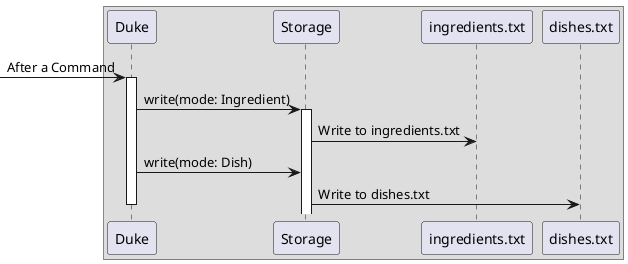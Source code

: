 @startuml
'https://plantuml.com/sequence-diagram

Box
-> Duke: After a Command
activate Duke
Duke -> Storage: write(mode: Ingredient)
activate Storage
Storage -> ingredients.txt : Write to ingredients.txt
Duke -> Storage: write(mode: Dish)
Storage -> dishes.txt: Write to dishes.txt
deactivate Duke

@enduml